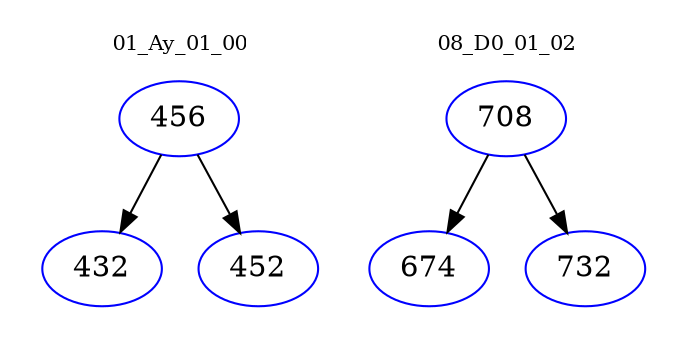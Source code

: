 digraph{
subgraph cluster_0 {
color = white
label = "01_Ay_01_00";
fontsize=10;
T0_456 [label="456", color="blue"]
T0_456 -> T0_432 [color="black"]
T0_432 [label="432", color="blue"]
T0_456 -> T0_452 [color="black"]
T0_452 [label="452", color="blue"]
}
subgraph cluster_1 {
color = white
label = "08_D0_01_02";
fontsize=10;
T1_708 [label="708", color="blue"]
T1_708 -> T1_674 [color="black"]
T1_674 [label="674", color="blue"]
T1_708 -> T1_732 [color="black"]
T1_732 [label="732", color="blue"]
}
}
